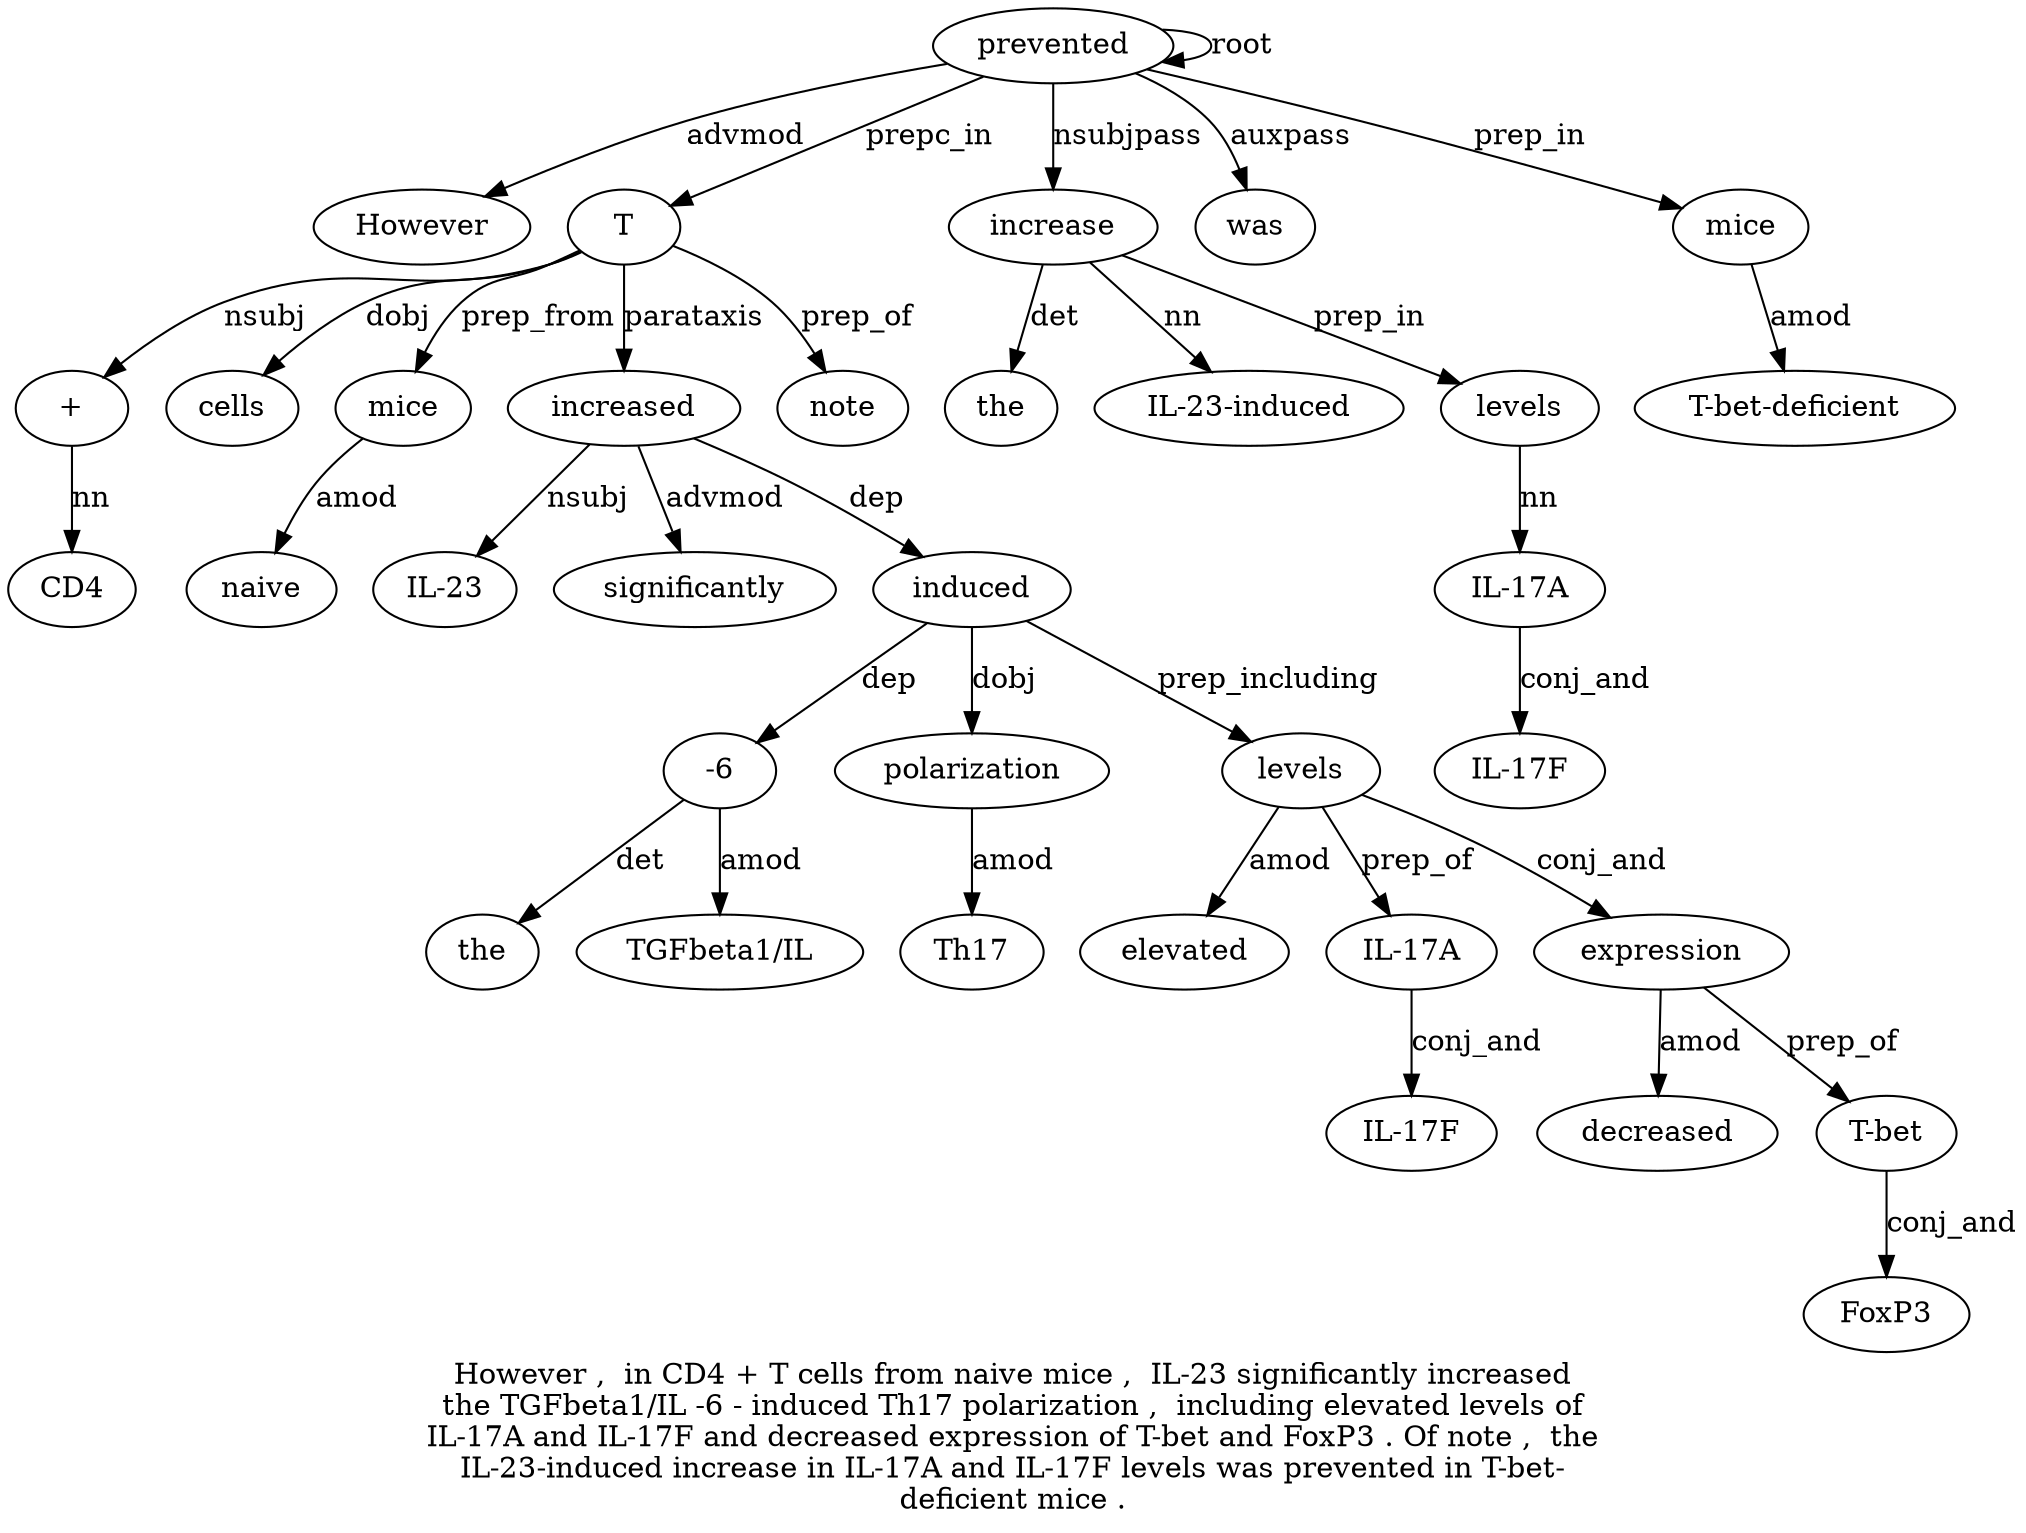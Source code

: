 digraph "However ,  in CD4 + T cells from naive mice ,  IL-23 significantly increased the TGFbeta1/IL -6 - induced Th17 polarization ,  including elevated levels of IL-17A and IL-17F and decreased expression of T-bet and FoxP3 . Of note ,  the IL-23-induced increase in IL-17A and IL-17F levels was prevented in T-bet-deficient mice ." {
label="However ,  in CD4 + T cells from naive mice ,  IL-23 significantly increased
the TGFbeta1/IL -6 - induced Th17 polarization ,  including elevated levels of
IL-17A and IL-17F and decreased expression of T-bet and FoxP3 . Of note ,  the
IL-23-induced increase in IL-17A and IL-17F levels was prevented in T-bet-
deficient mice .";
prevented50 [style=filled, fillcolor=white, label=prevented];
However1 [style=filled, fillcolor=white, label=However];
prevented50 -> However1  [label=advmod];
"+5" [style=filled, fillcolor=white, label="+"];
CD4 [style=filled, fillcolor=white, label=CD4];
"+5" -> CD4  [label=nn];
T6 [style=filled, fillcolor=white, label=T];
T6 -> "+5"  [label=nsubj];
prevented50 -> T6  [label=prepc_in];
cells7 [style=filled, fillcolor=white, label=cells];
T6 -> cells7  [label=dobj];
mice10 [style=filled, fillcolor=white, label=mice];
naive9 [style=filled, fillcolor=white, label=naive];
mice10 -> naive9  [label=amod];
T6 -> mice10  [label=prep_from];
increased14 [style=filled, fillcolor=white, label=increased];
"IL-231" [style=filled, fillcolor=white, label="IL-23"];
increased14 -> "IL-231"  [label=nsubj];
significantly13 [style=filled, fillcolor=white, label=significantly];
increased14 -> significantly13  [label=advmod];
T6 -> increased14  [label=parataxis];
"-617" [style=filled, fillcolor=white, label="-6"];
the15 [style=filled, fillcolor=white, label=the];
"-617" -> the15  [label=det];
"TGFbeta1/IL16" [style=filled, fillcolor=white, label="TGFbeta1/IL"];
"-617" -> "TGFbeta1/IL16"  [label=amod];
induced19 [style=filled, fillcolor=white, label=induced];
induced19 -> "-617"  [label=dep];
increased14 -> induced19  [label=dep];
polarization21 [style=filled, fillcolor=white, label=polarization];
Th1720 [style=filled, fillcolor=white, label=Th17];
polarization21 -> Th1720  [label=amod];
induced19 -> polarization21  [label=dobj];
levels25 [style=filled, fillcolor=white, label=levels];
elevated24 [style=filled, fillcolor=white, label=elevated];
levels25 -> elevated24  [label=amod];
induced19 -> levels25  [label=prep_including];
"IL-17A2" [style=filled, fillcolor=white, label="IL-17A"];
levels25 -> "IL-17A2"  [label=prep_of];
"IL-17F29" [style=filled, fillcolor=white, label="IL-17F"];
"IL-17A2" -> "IL-17F29"  [label=conj_and];
expression32 [style=filled, fillcolor=white, label=expression];
decreased31 [style=filled, fillcolor=white, label=decreased];
expression32 -> decreased31  [label=amod];
levels25 -> expression32  [label=conj_and];
"T-bet34" [style=filled, fillcolor=white, label="T-bet"];
expression32 -> "T-bet34"  [label=prep_of];
FoxP336 [style=filled, fillcolor=white, label=FoxP3];
"T-bet34" -> FoxP336  [label=conj_and];
note39 [style=filled, fillcolor=white, label=note];
T6 -> note39  [label=prep_of];
increase43 [style=filled, fillcolor=white, label=increase];
the41 [style=filled, fillcolor=white, label=the];
increase43 -> the41  [label=det];
"IL-23-induced4" [style=filled, fillcolor=white, label="IL-23-induced"];
increase43 -> "IL-23-induced4"  [label=nn];
prevented50 -> increase43  [label=nsubjpass];
levels48 [style=filled, fillcolor=white, label=levels];
"IL-17A45" [style=filled, fillcolor=white, label="IL-17A"];
levels48 -> "IL-17A45"  [label=nn];
"IL-17F4" [style=filled, fillcolor=white, label="IL-17F"];
"IL-17A45" -> "IL-17F4"  [label=conj_and];
increase43 -> levels48  [label=prep_in];
was49 [style=filled, fillcolor=white, label=was];
prevented50 -> was49  [label=auxpass];
prevented50 -> prevented50  [label=root];
mice53 [style=filled, fillcolor=white, label=mice];
"T-bet-deficient52" [style=filled, fillcolor=white, label="T-bet-deficient"];
mice53 -> "T-bet-deficient52"  [label=amod];
prevented50 -> mice53  [label=prep_in];
}
